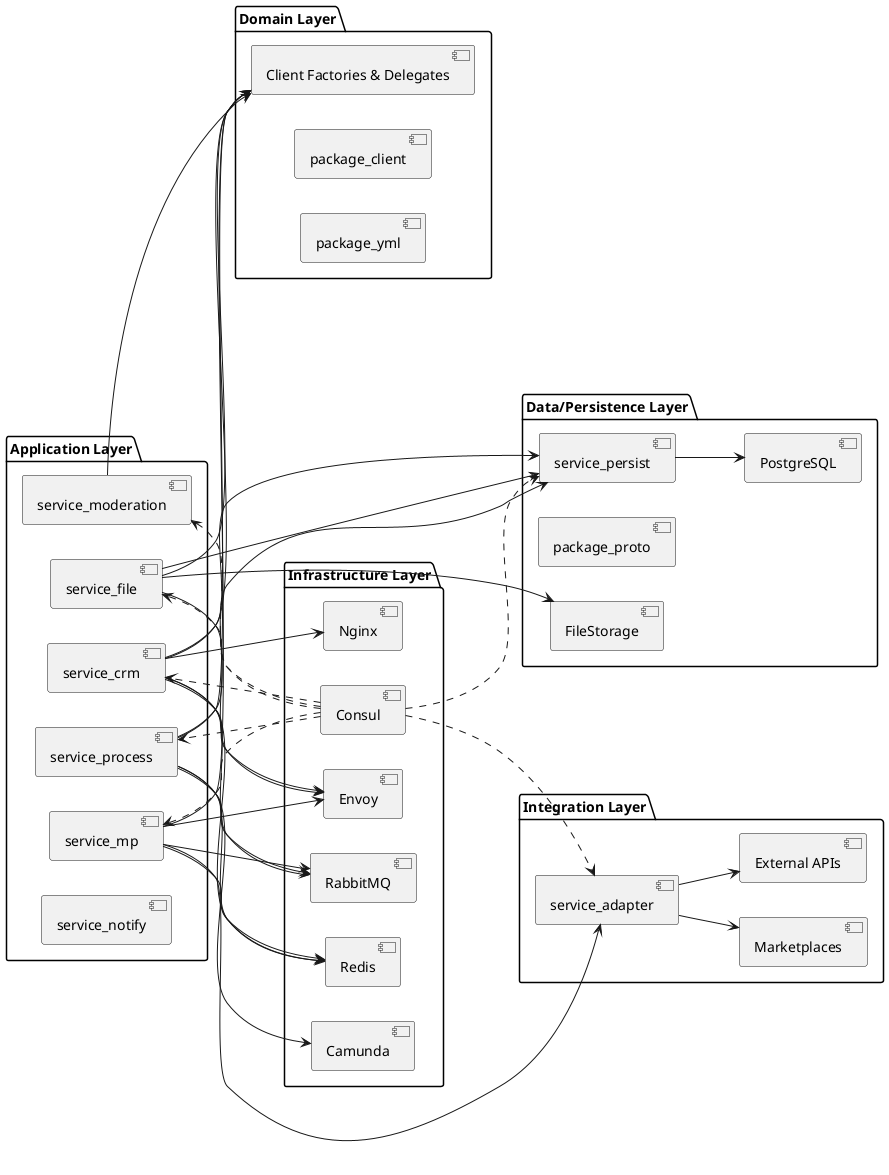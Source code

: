 @startuml
left to right direction

package "Application Layer" {
    [service_crm]
    [service_file]
    [service_moderation]
    [service_mp]
    [service_process]
    [service_notify]
}

package "Domain Layer" {
    [clients_pck] as "Client Factories & Delegates"
    [package_client]
    [package_yml]
}

package "Infrastructure Layer" {
    [RabbitMQ]
    [Redis]
    [Consul]
    [Envoy]
    [Camunda]
    [Nginx]
}

package "Data/Persistence Layer" {
    [service_persist]
    [package_proto]
    [PostgreSQL]
    [FileStorage]
}

package "Integration Layer" {
    [service_adapter]
    [External APIs]
    [Marketplaces]
}

[service_crm] --> [clients_pck]
[service_file] --> [clients_pck]
[service_moderation] --> [clients_pck]
[service_mp] --> [clients_pck]
[service_process] --> [clients_pck]

[service_crm] --> [RabbitMQ]
[service_mp] --> [RabbitMQ]
[service_process] --> [RabbitMQ]

[service_crm] --> [Redis]
[service_mp] --> [Redis]
[service_process] --> [Redis]

[service_crm] --> [Envoy]
[service_crm] --> [Nginx]
[service_mp] --> [Envoy]
[service_file] --> [Envoy]

[service_crm] --> [service_persist]
[service_file] --> [service_persist]
[service_process] --> [service_persist]
[service_process] --> [Camunda]
[service_persist] --> [PostgreSQL]
[service_file] --> [FileStorage]

[service_mp] --> [service_adapter]
[service_adapter] --> [External APIs]
[service_adapter] --> [Marketplaces]

[Consul] ..> [service_crm]
[Consul] ..> [service_file]
[Consul] ..> [service_moderation]
[Consul] ..> [service_mp]
[Consul] ..> [service_process]
[Consul] ..> [service_persist]
[Consul] ..> [service_adapter]

@enduml
